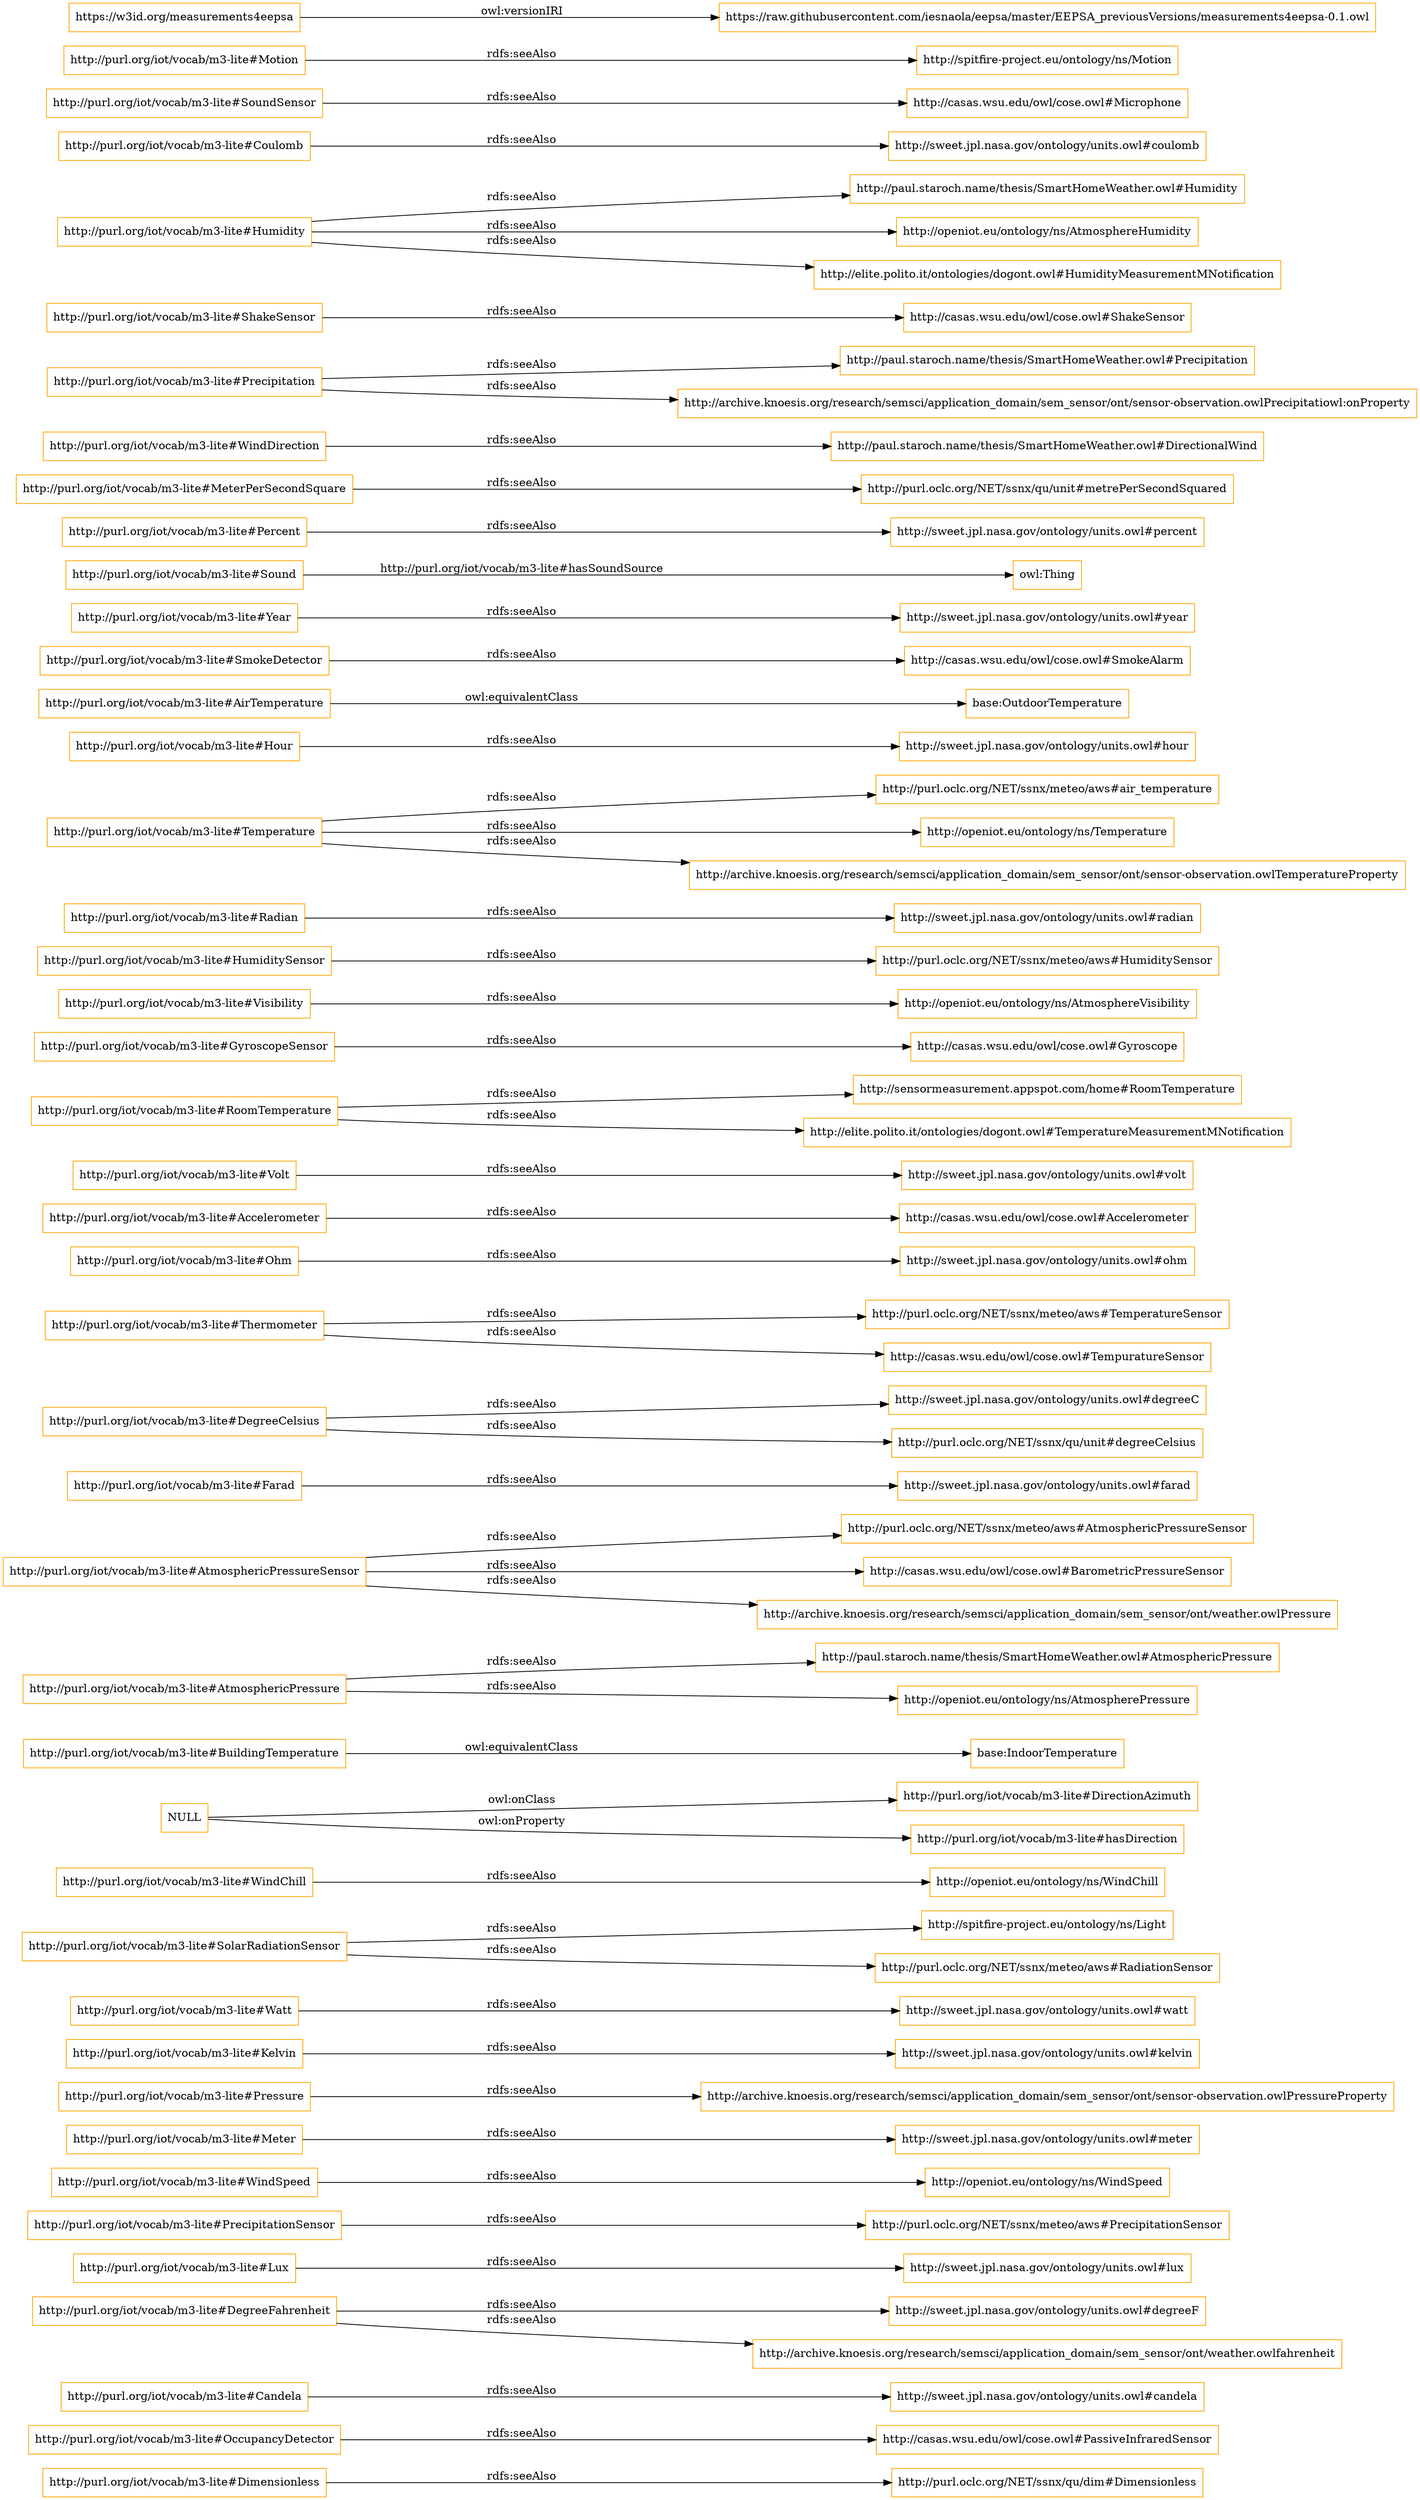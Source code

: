 digraph ar2dtool_diagram { 
rankdir=LR;
size="1501"
node [shape = rectangle, color="orange"]; "http://purl.org/iot/vocab/m3-lite#Dimensionless" "http://purl.org/iot/vocab/m3-lite#OccupancyDetector" "http://purl.org/iot/vocab/m3-lite#Candela" "http://purl.org/iot/vocab/m3-lite#DegreeFahrenheit" "http://purl.org/iot/vocab/m3-lite#Lux" "http://purl.org/iot/vocab/m3-lite#PrecipitationSensor" "http://purl.org/iot/vocab/m3-lite#WindSpeed" "http://purl.org/iot/vocab/m3-lite#Meter" "http://purl.org/iot/vocab/m3-lite#Pressure" "http://purl.org/iot/vocab/m3-lite#Kelvin" "http://purl.org/iot/vocab/m3-lite#Watt" "http://purl.org/iot/vocab/m3-lite#SolarRadiationSensor" "http://purl.org/iot/vocab/m3-lite#WindChill" "http://purl.org/iot/vocab/m3-lite#DirectionAzimuth" "base:IndoorTemperature" "http://purl.org/iot/vocab/m3-lite#AtmosphericPressure" "http://purl.org/iot/vocab/m3-lite#AtmosphericPressureSensor" "http://purl.org/iot/vocab/m3-lite#Farad" "http://purl.org/iot/vocab/m3-lite#DegreeCelsius" "http://purl.org/iot/vocab/m3-lite#Thermometer" "http://purl.org/iot/vocab/m3-lite#Ohm" "http://purl.org/iot/vocab/m3-lite#Accelerometer" "http://purl.org/iot/vocab/m3-lite#Volt" "http://purl.org/iot/vocab/m3-lite#RoomTemperature" "http://purl.org/iot/vocab/m3-lite#GyroscopeSensor" "http://purl.org/iot/vocab/m3-lite#Visibility" "http://purl.org/iot/vocab/m3-lite#HumiditySensor" "http://purl.org/iot/vocab/m3-lite#Radian" "http://purl.org/iot/vocab/m3-lite#Temperature" "http://purl.org/iot/vocab/m3-lite#Hour" "http://purl.org/iot/vocab/m3-lite#AirTemperature" "base:OutdoorTemperature" "http://purl.org/iot/vocab/m3-lite#SmokeDetector" "http://purl.org/iot/vocab/m3-lite#Year" "http://purl.org/iot/vocab/m3-lite#Sound" "http://purl.org/iot/vocab/m3-lite#BuildingTemperature" "http://purl.org/iot/vocab/m3-lite#Percent" "http://purl.org/iot/vocab/m3-lite#MeterPerSecondSquare" "http://purl.org/iot/vocab/m3-lite#WindDirection" "http://purl.org/iot/vocab/m3-lite#Precipitation" "http://purl.org/iot/vocab/m3-lite#ShakeSensor" "http://purl.org/iot/vocab/m3-lite#Humidity" "http://purl.org/iot/vocab/m3-lite#Coulomb" "http://purl.org/iot/vocab/m3-lite#SoundSensor" "http://purl.org/iot/vocab/m3-lite#Motion" ; /*classes style*/
	"http://purl.org/iot/vocab/m3-lite#WindSpeed" -> "http://openiot.eu/ontology/ns/WindSpeed" [ label = "rdfs:seeAlso" ];
	"http://purl.org/iot/vocab/m3-lite#DegreeCelsius" -> "http://sweet.jpl.nasa.gov/ontology/units.owl#degreeC" [ label = "rdfs:seeAlso" ];
	"http://purl.org/iot/vocab/m3-lite#DegreeCelsius" -> "http://purl.oclc.org/NET/ssnx/qu/unit#degreeCelsius" [ label = "rdfs:seeAlso" ];
	"http://purl.org/iot/vocab/m3-lite#Accelerometer" -> "http://casas.wsu.edu/owl/cose.owl#Accelerometer" [ label = "rdfs:seeAlso" ];
	"http://purl.org/iot/vocab/m3-lite#Kelvin" -> "http://sweet.jpl.nasa.gov/ontology/units.owl#kelvin" [ label = "rdfs:seeAlso" ];
	"http://purl.org/iot/vocab/m3-lite#MeterPerSecondSquare" -> "http://purl.oclc.org/NET/ssnx/qu/unit#metrePerSecondSquared" [ label = "rdfs:seeAlso" ];
	"http://purl.org/iot/vocab/m3-lite#Visibility" -> "http://openiot.eu/ontology/ns/AtmosphereVisibility" [ label = "rdfs:seeAlso" ];
	"http://purl.org/iot/vocab/m3-lite#Farad" -> "http://sweet.jpl.nasa.gov/ontology/units.owl#farad" [ label = "rdfs:seeAlso" ];
	"http://purl.org/iot/vocab/m3-lite#Dimensionless" -> "http://purl.oclc.org/NET/ssnx/qu/dim#Dimensionless" [ label = "rdfs:seeAlso" ];
	"http://purl.org/iot/vocab/m3-lite#Ohm" -> "http://sweet.jpl.nasa.gov/ontology/units.owl#ohm" [ label = "rdfs:seeAlso" ];
	"http://purl.org/iot/vocab/m3-lite#Motion" -> "http://spitfire-project.eu/ontology/ns/Motion" [ label = "rdfs:seeAlso" ];
	"http://purl.org/iot/vocab/m3-lite#Hour" -> "http://sweet.jpl.nasa.gov/ontology/units.owl#hour" [ label = "rdfs:seeAlso" ];
	"http://purl.org/iot/vocab/m3-lite#HumiditySensor" -> "http://purl.oclc.org/NET/ssnx/meteo/aws#HumiditySensor" [ label = "rdfs:seeAlso" ];
	"http://purl.org/iot/vocab/m3-lite#Percent" -> "http://sweet.jpl.nasa.gov/ontology/units.owl#percent" [ label = "rdfs:seeAlso" ];
	"http://purl.org/iot/vocab/m3-lite#Candela" -> "http://sweet.jpl.nasa.gov/ontology/units.owl#candela" [ label = "rdfs:seeAlso" ];
	"http://purl.org/iot/vocab/m3-lite#OccupancyDetector" -> "http://casas.wsu.edu/owl/cose.owl#PassiveInfraredSensor" [ label = "rdfs:seeAlso" ];
	"http://purl.org/iot/vocab/m3-lite#WindDirection" -> "http://paul.staroch.name/thesis/SmartHomeWeather.owl#DirectionalWind" [ label = "rdfs:seeAlso" ];
	"http://purl.org/iot/vocab/m3-lite#Pressure" -> "http://archive.knoesis.org/research/semsci/application_domain/sem_sensor/ont/sensor-observation.owlPressureProperty" [ label = "rdfs:seeAlso" ];
	"http://purl.org/iot/vocab/m3-lite#Humidity" -> "http://paul.staroch.name/thesis/SmartHomeWeather.owl#Humidity" [ label = "rdfs:seeAlso" ];
	"http://purl.org/iot/vocab/m3-lite#Humidity" -> "http://openiot.eu/ontology/ns/AtmosphereHumidity" [ label = "rdfs:seeAlso" ];
	"http://purl.org/iot/vocab/m3-lite#Humidity" -> "http://elite.polito.it/ontologies/dogont.owl#HumidityMeasurementMNotification" [ label = "rdfs:seeAlso" ];
	"http://purl.org/iot/vocab/m3-lite#BuildingTemperature" -> "base:IndoorTemperature" [ label = "owl:equivalentClass" ];
	"http://purl.org/iot/vocab/m3-lite#Watt" -> "http://sweet.jpl.nasa.gov/ontology/units.owl#watt" [ label = "rdfs:seeAlso" ];
	"http://purl.org/iot/vocab/m3-lite#Meter" -> "http://sweet.jpl.nasa.gov/ontology/units.owl#meter" [ label = "rdfs:seeAlso" ];
	"http://purl.org/iot/vocab/m3-lite#SmokeDetector" -> "http://casas.wsu.edu/owl/cose.owl#SmokeAlarm" [ label = "rdfs:seeAlso" ];
	"http://purl.org/iot/vocab/m3-lite#Temperature" -> "http://purl.oclc.org/NET/ssnx/meteo/aws#air_temperature" [ label = "rdfs:seeAlso" ];
	"http://purl.org/iot/vocab/m3-lite#Temperature" -> "http://openiot.eu/ontology/ns/Temperature" [ label = "rdfs:seeAlso" ];
	"http://purl.org/iot/vocab/m3-lite#Temperature" -> "http://archive.knoesis.org/research/semsci/application_domain/sem_sensor/ont/sensor-observation.owlTemperatureProperty" [ label = "rdfs:seeAlso" ];
	"http://purl.org/iot/vocab/m3-lite#Radian" -> "http://sweet.jpl.nasa.gov/ontology/units.owl#radian" [ label = "rdfs:seeAlso" ];
	"http://purl.org/iot/vocab/m3-lite#Lux" -> "http://sweet.jpl.nasa.gov/ontology/units.owl#lux" [ label = "rdfs:seeAlso" ];
	"http://purl.org/iot/vocab/m3-lite#Precipitation" -> "http://paul.staroch.name/thesis/SmartHomeWeather.owl#Precipitation" [ label = "rdfs:seeAlso" ];
	"http://purl.org/iot/vocab/m3-lite#Precipitation" -> "http://archive.knoesis.org/research/semsci/application_domain/sem_sensor/ont/sensor-observation.owlPrecipitatiowl:onProperty" [ label = "rdfs:seeAlso" ];
	"http://purl.org/iot/vocab/m3-lite#Coulomb" -> "http://sweet.jpl.nasa.gov/ontology/units.owl#coulomb" [ label = "rdfs:seeAlso" ];
	"NULL" -> "http://purl.org/iot/vocab/m3-lite#DirectionAzimuth" [ label = "owl:onClass" ];
	"NULL" -> "http://purl.org/iot/vocab/m3-lite#hasDirection" [ label = "owl:onProperty" ];
	"http://purl.org/iot/vocab/m3-lite#Volt" -> "http://sweet.jpl.nasa.gov/ontology/units.owl#volt" [ label = "rdfs:seeAlso" ];
	"http://purl.org/iot/vocab/m3-lite#AirTemperature" -> "base:OutdoorTemperature" [ label = "owl:equivalentClass" ];
	"http://purl.org/iot/vocab/m3-lite#Thermometer" -> "http://purl.oclc.org/NET/ssnx/meteo/aws#TemperatureSensor" [ label = "rdfs:seeAlso" ];
	"http://purl.org/iot/vocab/m3-lite#Thermometer" -> "http://casas.wsu.edu/owl/cose.owl#TempuratureSensor" [ label = "rdfs:seeAlso" ];
	"http://purl.org/iot/vocab/m3-lite#DegreeFahrenheit" -> "http://sweet.jpl.nasa.gov/ontology/units.owl#degreeF" [ label = "rdfs:seeAlso" ];
	"http://purl.org/iot/vocab/m3-lite#DegreeFahrenheit" -> "http://archive.knoesis.org/research/semsci/application_domain/sem_sensor/ont/weather.owlfahrenheit" [ label = "rdfs:seeAlso" ];
	"http://purl.org/iot/vocab/m3-lite#SolarRadiationSensor" -> "http://spitfire-project.eu/ontology/ns/Light" [ label = "rdfs:seeAlso" ];
	"http://purl.org/iot/vocab/m3-lite#SolarRadiationSensor" -> "http://purl.oclc.org/NET/ssnx/meteo/aws#RadiationSensor" [ label = "rdfs:seeAlso" ];
	"https://w3id.org/measurements4eepsa" -> "https://raw.githubusercontent.com/iesnaola/eepsa/master/EEPSA_previousVersions/measurements4eepsa-0.1.owl" [ label = "owl:versionIRI" ];
	"http://purl.org/iot/vocab/m3-lite#GyroscopeSensor" -> "http://casas.wsu.edu/owl/cose.owl#Gyroscope" [ label = "rdfs:seeAlso" ];
	"http://purl.org/iot/vocab/m3-lite#SoundSensor" -> "http://casas.wsu.edu/owl/cose.owl#Microphone" [ label = "rdfs:seeAlso" ];
	"http://purl.org/iot/vocab/m3-lite#AtmosphericPressureSensor" -> "http://purl.oclc.org/NET/ssnx/meteo/aws#AtmosphericPressureSensor" [ label = "rdfs:seeAlso" ];
	"http://purl.org/iot/vocab/m3-lite#AtmosphericPressureSensor" -> "http://casas.wsu.edu/owl/cose.owl#BarometricPressureSensor" [ label = "rdfs:seeAlso" ];
	"http://purl.org/iot/vocab/m3-lite#AtmosphericPressureSensor" -> "http://archive.knoesis.org/research/semsci/application_domain/sem_sensor/ont/weather.owlPressure" [ label = "rdfs:seeAlso" ];
	"http://purl.org/iot/vocab/m3-lite#AtmosphericPressure" -> "http://paul.staroch.name/thesis/SmartHomeWeather.owl#AtmosphericPressure" [ label = "rdfs:seeAlso" ];
	"http://purl.org/iot/vocab/m3-lite#AtmosphericPressure" -> "http://openiot.eu/ontology/ns/AtmospherePressure" [ label = "rdfs:seeAlso" ];
	"http://purl.org/iot/vocab/m3-lite#PrecipitationSensor" -> "http://purl.oclc.org/NET/ssnx/meteo/aws#PrecipitationSensor" [ label = "rdfs:seeAlso" ];
	"http://purl.org/iot/vocab/m3-lite#WindChill" -> "http://openiot.eu/ontology/ns/WindChill" [ label = "rdfs:seeAlso" ];
	"http://purl.org/iot/vocab/m3-lite#RoomTemperature" -> "http://sensormeasurement.appspot.com/home#RoomTemperature" [ label = "rdfs:seeAlso" ];
	"http://purl.org/iot/vocab/m3-lite#RoomTemperature" -> "http://elite.polito.it/ontologies/dogont.owl#TemperatureMeasurementMNotification" [ label = "rdfs:seeAlso" ];
	"http://purl.org/iot/vocab/m3-lite#ShakeSensor" -> "http://casas.wsu.edu/owl/cose.owl#ShakeSensor" [ label = "rdfs:seeAlso" ];
	"http://purl.org/iot/vocab/m3-lite#Year" -> "http://sweet.jpl.nasa.gov/ontology/units.owl#year" [ label = "rdfs:seeAlso" ];
	"http://purl.org/iot/vocab/m3-lite#Sound" -> "owl:Thing" [ label = "http://purl.org/iot/vocab/m3-lite#hasSoundSource" ];

}
